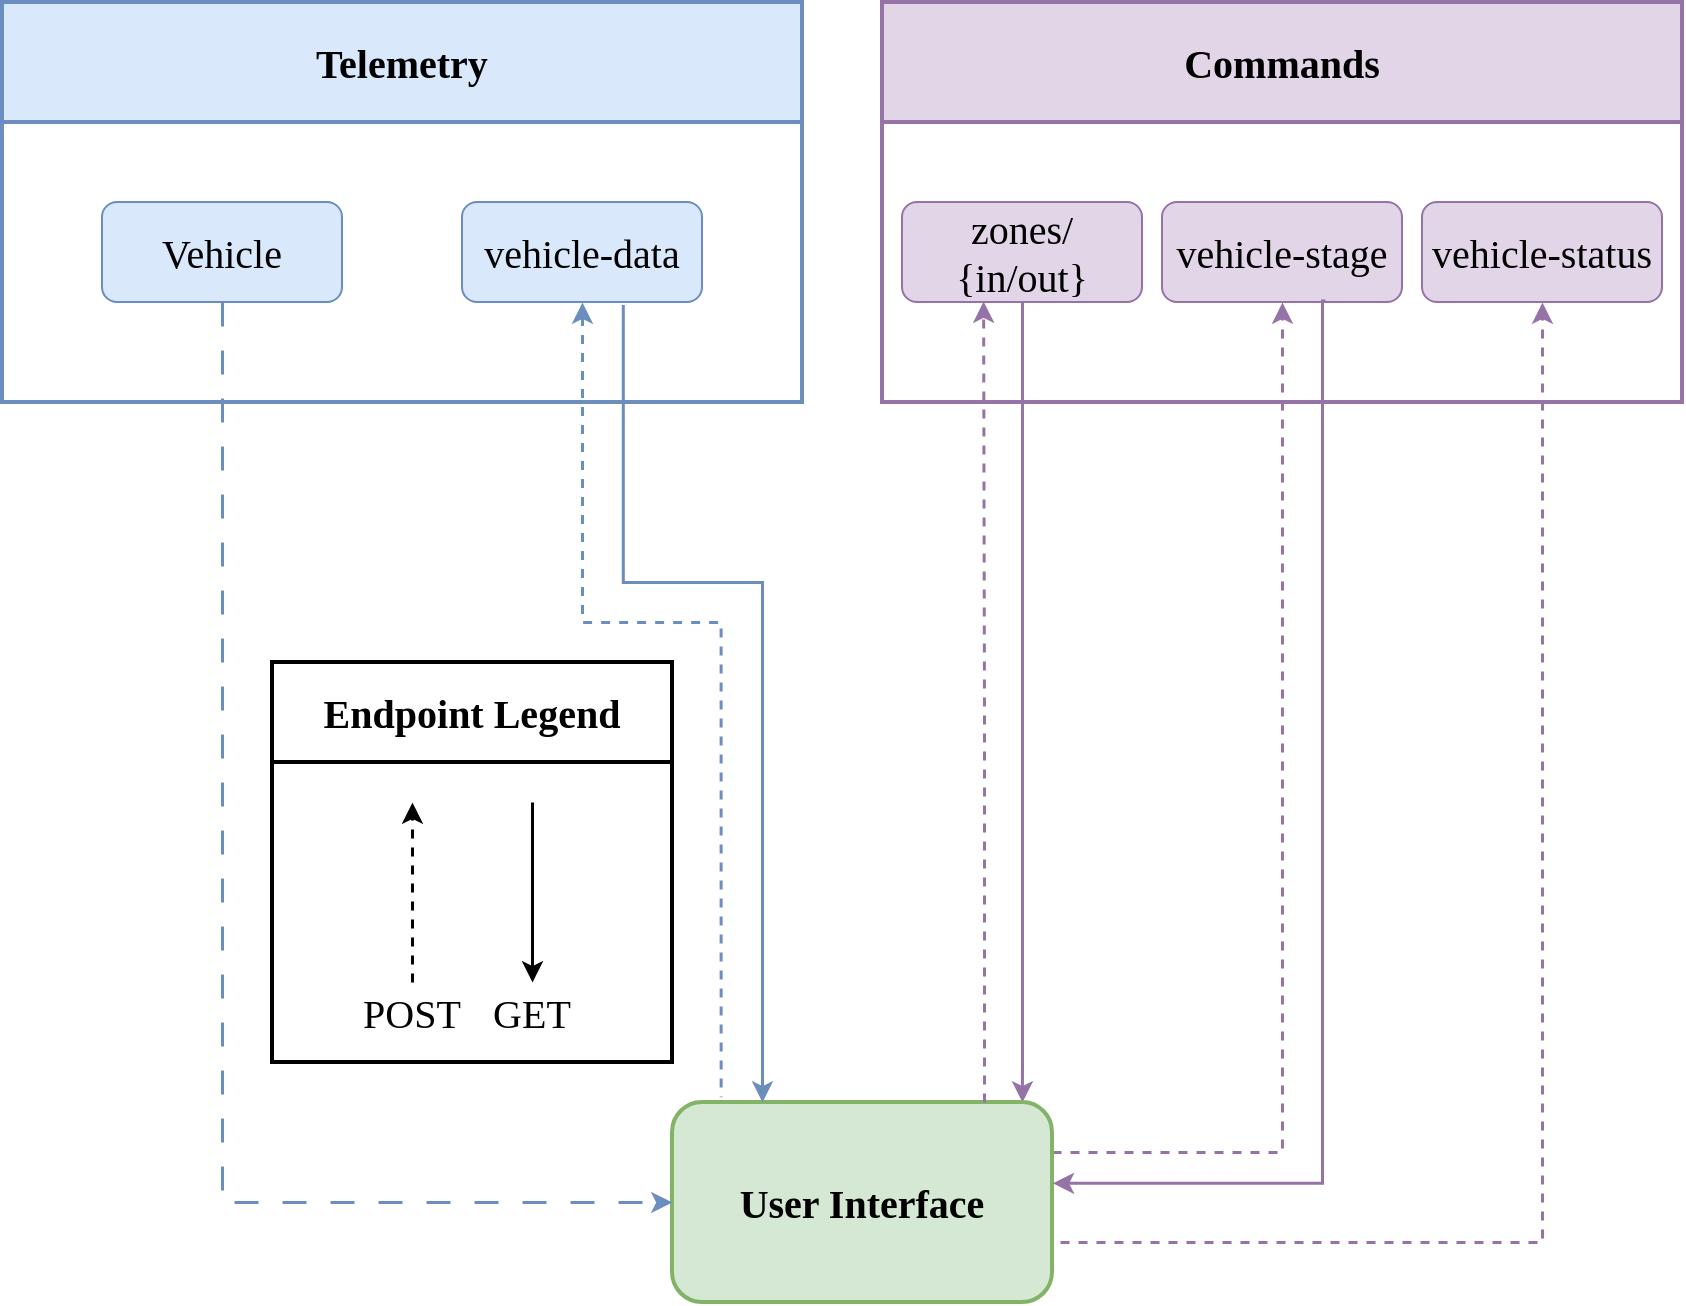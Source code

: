 <mxfile version="24.1.0" type="onedrive">
  <diagram name="Page-1" id="ZVBOZOPymjg8OdqwbYo4">
    <mxGraphModel grid="1" page="1" gridSize="10" guides="1" tooltips="1" connect="1" arrows="1" fold="1" pageScale="1" pageWidth="1100" pageHeight="850" math="0" shadow="0">
      <root>
        <mxCell id="0" />
        <mxCell id="1" parent="0" />
        <mxCell id="aX0VOQ_FhY7mO1iQJ_pu-2" value="&lt;font data-font-src=&quot;https://fonts.googleapis.com/css?family=Sen&quot; face=&quot;Sen&quot; style=&quot;font-size: 20px;&quot;&gt;Telemetry&lt;/font&gt;" style="swimlane;whiteSpace=wrap;html=1;fillColor=#dae8fc;strokeColor=#6c8ebf;startSize=60;strokeWidth=2;" vertex="1" parent="1">
          <mxGeometry x="120" y="160" width="400" height="200" as="geometry" />
        </mxCell>
        <mxCell id="aX0VOQ_FhY7mO1iQJ_pu-7" value="&lt;font style=&quot;font-size: 20px;&quot; data-font-src=&quot;https://fonts.googleapis.com/css?family=Sen&quot; face=&quot;Sen&quot;&gt;Vehicle&lt;/font&gt;" style="rounded=1;whiteSpace=wrap;html=1;fillColor=#dae8fc;strokeColor=#6c8ebf;" vertex="1" parent="aX0VOQ_FhY7mO1iQJ_pu-2">
          <mxGeometry x="50" y="100" width="120" height="50" as="geometry" />
        </mxCell>
        <mxCell id="aX0VOQ_FhY7mO1iQJ_pu-8" value="&lt;font style=&quot;font-size: 20px;&quot; data-font-src=&quot;https://fonts.googleapis.com/css?family=Sen&quot; face=&quot;Sen&quot;&gt;vehicle-data&lt;/font&gt;" style="rounded=1;whiteSpace=wrap;html=1;fillColor=#dae8fc;strokeColor=#6c8ebf;" vertex="1" parent="aX0VOQ_FhY7mO1iQJ_pu-2">
          <mxGeometry x="230" y="100" width="120" height="50" as="geometry" />
        </mxCell>
        <mxCell id="aX0VOQ_FhY7mO1iQJ_pu-3" value="&lt;font data-font-src=&quot;https://fonts.googleapis.com/css?family=Sen&quot; face=&quot;Sen&quot; style=&quot;font-size: 20px;&quot;&gt;Commands&lt;/font&gt;" style="swimlane;whiteSpace=wrap;html=1;fillColor=#e1d5e7;strokeColor=#9673a6;startSize=60;strokeWidth=2;" vertex="1" parent="1">
          <mxGeometry x="560" y="160" width="400" height="200" as="geometry" />
        </mxCell>
        <mxCell id="aX0VOQ_FhY7mO1iQJ_pu-9" value="&lt;font style=&quot;font-size: 20px;&quot; data-font-src=&quot;https://fonts.googleapis.com/css?family=Sen&quot; face=&quot;Sen&quot;&gt;zones/&lt;/font&gt;&lt;div&gt;&lt;font style=&quot;font-size: 20px;&quot; data-font-src=&quot;https://fonts.googleapis.com/css?family=Sen&quot; face=&quot;Sen&quot;&gt;{in/out}&lt;/font&gt;&lt;/div&gt;" style="rounded=1;whiteSpace=wrap;html=1;fillColor=#e1d5e7;strokeColor=#9673a6;" vertex="1" parent="aX0VOQ_FhY7mO1iQJ_pu-3">
          <mxGeometry x="10" y="100" width="120" height="50" as="geometry" />
        </mxCell>
        <mxCell id="aX0VOQ_FhY7mO1iQJ_pu-11" value="&lt;font style=&quot;font-size: 20px;&quot; data-font-src=&quot;https://fonts.googleapis.com/css?family=Sen&quot; face=&quot;Sen&quot;&gt;vehicle-stage&lt;/font&gt;" style="rounded=1;whiteSpace=wrap;html=1;fillColor=#e1d5e7;strokeColor=#9673a6;" vertex="1" parent="aX0VOQ_FhY7mO1iQJ_pu-3">
          <mxGeometry x="140" y="100" width="120" height="50" as="geometry" />
        </mxCell>
        <mxCell id="aX0VOQ_FhY7mO1iQJ_pu-13" value="&lt;font style=&quot;font-size: 20px;&quot; data-font-src=&quot;https://fonts.googleapis.com/css?family=Sen&quot; face=&quot;Sen&quot;&gt;vehicle-status&lt;/font&gt;" style="rounded=1;whiteSpace=wrap;html=1;fillColor=#e1d5e7;strokeColor=#9673a6;" vertex="1" parent="aX0VOQ_FhY7mO1iQJ_pu-3">
          <mxGeometry x="270" y="100" width="120" height="50" as="geometry" />
        </mxCell>
        <mxCell id="aX0VOQ_FhY7mO1iQJ_pu-14" style="edgeStyle=orthogonalEdgeStyle;rounded=0;orthogonalLoop=1;jettySize=auto;html=1;entryX=0.5;entryY=1;entryDx=0;entryDy=0;strokeWidth=1.5;fillColor=#e1d5e7;strokeColor=#9673a6;dashed=1;exitX=1;exitY=0.75;exitDx=0;exitDy=0;" edge="1" parent="1" source="aX0VOQ_FhY7mO1iQJ_pu-5" target="aX0VOQ_FhY7mO1iQJ_pu-13">
          <mxGeometry relative="1" as="geometry">
            <Array as="points">
              <mxPoint x="645" y="780" />
              <mxPoint x="890" y="780" />
            </Array>
          </mxGeometry>
        </mxCell>
        <mxCell id="aX0VOQ_FhY7mO1iQJ_pu-17" style="edgeStyle=orthogonalEdgeStyle;rounded=0;orthogonalLoop=1;jettySize=auto;html=1;exitX=0.921;exitY=0;exitDx=0;exitDy=0;entryX=0.5;entryY=1;entryDx=0;entryDy=0;strokeWidth=1.5;fillColor=#e1d5e7;strokeColor=#9673a6;exitPerimeter=0;startArrow=classic;startFill=1;endArrow=none;endFill=0;" edge="1" parent="1" source="aX0VOQ_FhY7mO1iQJ_pu-5" target="aX0VOQ_FhY7mO1iQJ_pu-9">
          <mxGeometry relative="1" as="geometry">
            <Array as="points">
              <mxPoint x="630" y="710" />
            </Array>
          </mxGeometry>
        </mxCell>
        <mxCell id="aX0VOQ_FhY7mO1iQJ_pu-18" style="edgeStyle=orthogonalEdgeStyle;rounded=0;orthogonalLoop=1;jettySize=auto;html=1;exitX=1;exitY=0.25;exitDx=0;exitDy=0;entryX=0.5;entryY=1;entryDx=0;entryDy=0;strokeWidth=1.5;fillColor=#e1d5e7;strokeColor=#9673a6;dashed=1;" edge="1" parent="1" source="aX0VOQ_FhY7mO1iQJ_pu-5" target="aX0VOQ_FhY7mO1iQJ_pu-11">
          <mxGeometry relative="1" as="geometry">
            <Array as="points">
              <mxPoint x="760" y="735" />
            </Array>
          </mxGeometry>
        </mxCell>
        <mxCell id="aX0VOQ_FhY7mO1iQJ_pu-5" value="&lt;font size=&quot;1&quot; data-font-src=&quot;https://fonts.googleapis.com/css?family=Sen&quot; face=&quot;Sen&quot;&gt;&lt;b style=&quot;font-size: 20px;&quot;&gt;User Interface&lt;/b&gt;&lt;/font&gt;" style="rounded=1;whiteSpace=wrap;html=1;fillColor=#d5e8d4;strokeColor=#82b366;strokeWidth=2;" vertex="1" parent="1">
          <mxGeometry x="455" y="710" width="190" height="100" as="geometry" />
        </mxCell>
        <mxCell id="aX0VOQ_FhY7mO1iQJ_pu-19" style="edgeStyle=orthogonalEdgeStyle;rounded=0;orthogonalLoop=1;jettySize=auto;html=1;exitX=0.679;exitY=0.986;exitDx=0;exitDy=0;fillColor=#e1d5e7;strokeColor=#9673a6;strokeWidth=1.5;exitPerimeter=0;entryX=1.001;entryY=0.404;entryDx=0;entryDy=0;entryPerimeter=0;" edge="1" parent="1" source="aX0VOQ_FhY7mO1iQJ_pu-11" target="aX0VOQ_FhY7mO1iQJ_pu-5">
          <mxGeometry relative="1" as="geometry">
            <Array as="points">
              <mxPoint x="780" y="309" />
              <mxPoint x="780" y="750" />
            </Array>
            <mxPoint x="650" y="750" as="targetPoint" />
          </mxGeometry>
        </mxCell>
        <mxCell id="aX0VOQ_FhY7mO1iQJ_pu-28" style="edgeStyle=orthogonalEdgeStyle;rounded=0;orthogonalLoop=1;jettySize=auto;html=1;strokeWidth=1.5;fillColor=#dae8fc;strokeColor=#6c8ebf;exitX=0.67;exitY=1.025;exitDx=0;exitDy=0;exitPerimeter=0;" edge="1" parent="1" source="aX0VOQ_FhY7mO1iQJ_pu-8">
          <mxGeometry relative="1" as="geometry">
            <mxPoint x="321" y="200" as="sourcePoint" />
            <mxPoint x="500" y="710" as="targetPoint" />
            <Array as="points">
              <mxPoint x="430" y="450" />
              <mxPoint x="500" y="450" />
            </Array>
          </mxGeometry>
        </mxCell>
        <mxCell id="aX0VOQ_FhY7mO1iQJ_pu-30" style="edgeStyle=orthogonalEdgeStyle;rounded=0;orthogonalLoop=1;jettySize=auto;html=1;exitX=0.5;exitY=1;exitDx=0;exitDy=0;entryX=0.128;entryY=-0.026;entryDx=0;entryDy=0;entryPerimeter=0;startArrow=classic;startFill=1;endArrow=none;endFill=0;dashed=1;strokeWidth=1.5;fillColor=#dae8fc;strokeColor=#6c8ebf;" edge="1" parent="1" source="aX0VOQ_FhY7mO1iQJ_pu-8" target="aX0VOQ_FhY7mO1iQJ_pu-5">
          <mxGeometry relative="1" as="geometry">
            <Array as="points">
              <mxPoint x="410" y="470" />
              <mxPoint x="479" y="470" />
            </Array>
          </mxGeometry>
        </mxCell>
        <mxCell id="aX0VOQ_FhY7mO1iQJ_pu-32" style="edgeStyle=orthogonalEdgeStyle;rounded=0;orthogonalLoop=1;jettySize=auto;html=1;entryX=0;entryY=0.5;entryDx=0;entryDy=0;dashed=1;dashPattern=8 8;strokeWidth=1.5;fillColor=#dae8fc;strokeColor=#6c8ebf;exitX=0.5;exitY=1;exitDx=0;exitDy=0;" edge="1" parent="1" source="aX0VOQ_FhY7mO1iQJ_pu-7" target="aX0VOQ_FhY7mO1iQJ_pu-5">
          <mxGeometry relative="1" as="geometry">
            <Array as="points">
              <mxPoint x="230" y="760" />
            </Array>
          </mxGeometry>
        </mxCell>
        <mxCell id="aX0VOQ_FhY7mO1iQJ_pu-34" value="" style="group" connectable="0" vertex="1" parent="1">
          <mxGeometry x="255" y="490" width="200" height="200" as="geometry" />
        </mxCell>
        <mxCell id="aX0VOQ_FhY7mO1iQJ_pu-23" value="" style="endArrow=classic;html=1;rounded=0;dashed=1;strokeWidth=1.5;" edge="1" parent="aX0VOQ_FhY7mO1iQJ_pu-34">
          <mxGeometry width="50" height="50" relative="1" as="geometry">
            <mxPoint x="70" y="160" as="sourcePoint" />
            <mxPoint x="70" y="70" as="targetPoint" />
          </mxGeometry>
        </mxCell>
        <mxCell id="aX0VOQ_FhY7mO1iQJ_pu-24" value="" style="endArrow=none;html=1;rounded=0;strokeWidth=1.5;startArrow=classic;startFill=1;endFill=0;" edge="1" parent="aX0VOQ_FhY7mO1iQJ_pu-34">
          <mxGeometry width="50" height="50" relative="1" as="geometry">
            <mxPoint x="130" y="160" as="sourcePoint" />
            <mxPoint x="130" y="70" as="targetPoint" />
          </mxGeometry>
        </mxCell>
        <mxCell id="aX0VOQ_FhY7mO1iQJ_pu-25" value="&lt;font style=&quot;font-size: 20px;&quot; data-font-src=&quot;https://fonts.googleapis.com/css?family=Sen&quot; face=&quot;Sen&quot;&gt;POST&lt;/font&gt;" style="text;html=1;align=center;verticalAlign=middle;whiteSpace=wrap;rounded=0;" vertex="1" parent="aX0VOQ_FhY7mO1iQJ_pu-34">
          <mxGeometry x="40" y="160" width="60" height="30" as="geometry" />
        </mxCell>
        <mxCell id="aX0VOQ_FhY7mO1iQJ_pu-26" value="&lt;font data-font-src=&quot;https://fonts.googleapis.com/css?family=Sen&quot; face=&quot;Sen&quot; style=&quot;font-size: 20px;&quot;&gt;GET&lt;/font&gt;" style="text;html=1;align=center;verticalAlign=middle;whiteSpace=wrap;rounded=0;" vertex="1" parent="aX0VOQ_FhY7mO1iQJ_pu-34">
          <mxGeometry x="100" y="160" width="60" height="30" as="geometry" />
        </mxCell>
        <mxCell id="aX0VOQ_FhY7mO1iQJ_pu-33" value="&lt;font style=&quot;font-size: 20px;&quot; data-font-src=&quot;https://fonts.googleapis.com/css?family=Sen&quot; face=&quot;Sen&quot;&gt;Endpoint Legend&lt;/font&gt;" style="swimlane;whiteSpace=wrap;html=1;startSize=50;strokeWidth=2;" vertex="1" parent="aX0VOQ_FhY7mO1iQJ_pu-34">
          <mxGeometry width="200" height="200" as="geometry" />
        </mxCell>
        <mxCell id="S4xHAggENmDOeMMkM1ax-1" style="edgeStyle=orthogonalEdgeStyle;rounded=0;orthogonalLoop=1;jettySize=auto;html=1;entryX=0.338;entryY=0.991;entryDx=0;entryDy=0;strokeWidth=1.5;fillColor=#e1d5e7;strokeColor=#9673a6;startArrow=none;startFill=0;endArrow=classic;endFill=1;entryPerimeter=0;dashed=1;" edge="1" parent="1" target="aX0VOQ_FhY7mO1iQJ_pu-9">
          <mxGeometry relative="1" as="geometry">
            <Array as="points">
              <mxPoint x="610" y="520" />
            </Array>
            <mxPoint x="611" y="710" as="sourcePoint" />
            <mxPoint x="610" y="320" as="targetPoint" />
          </mxGeometry>
        </mxCell>
      </root>
    </mxGraphModel>
  </diagram>
</mxfile>
